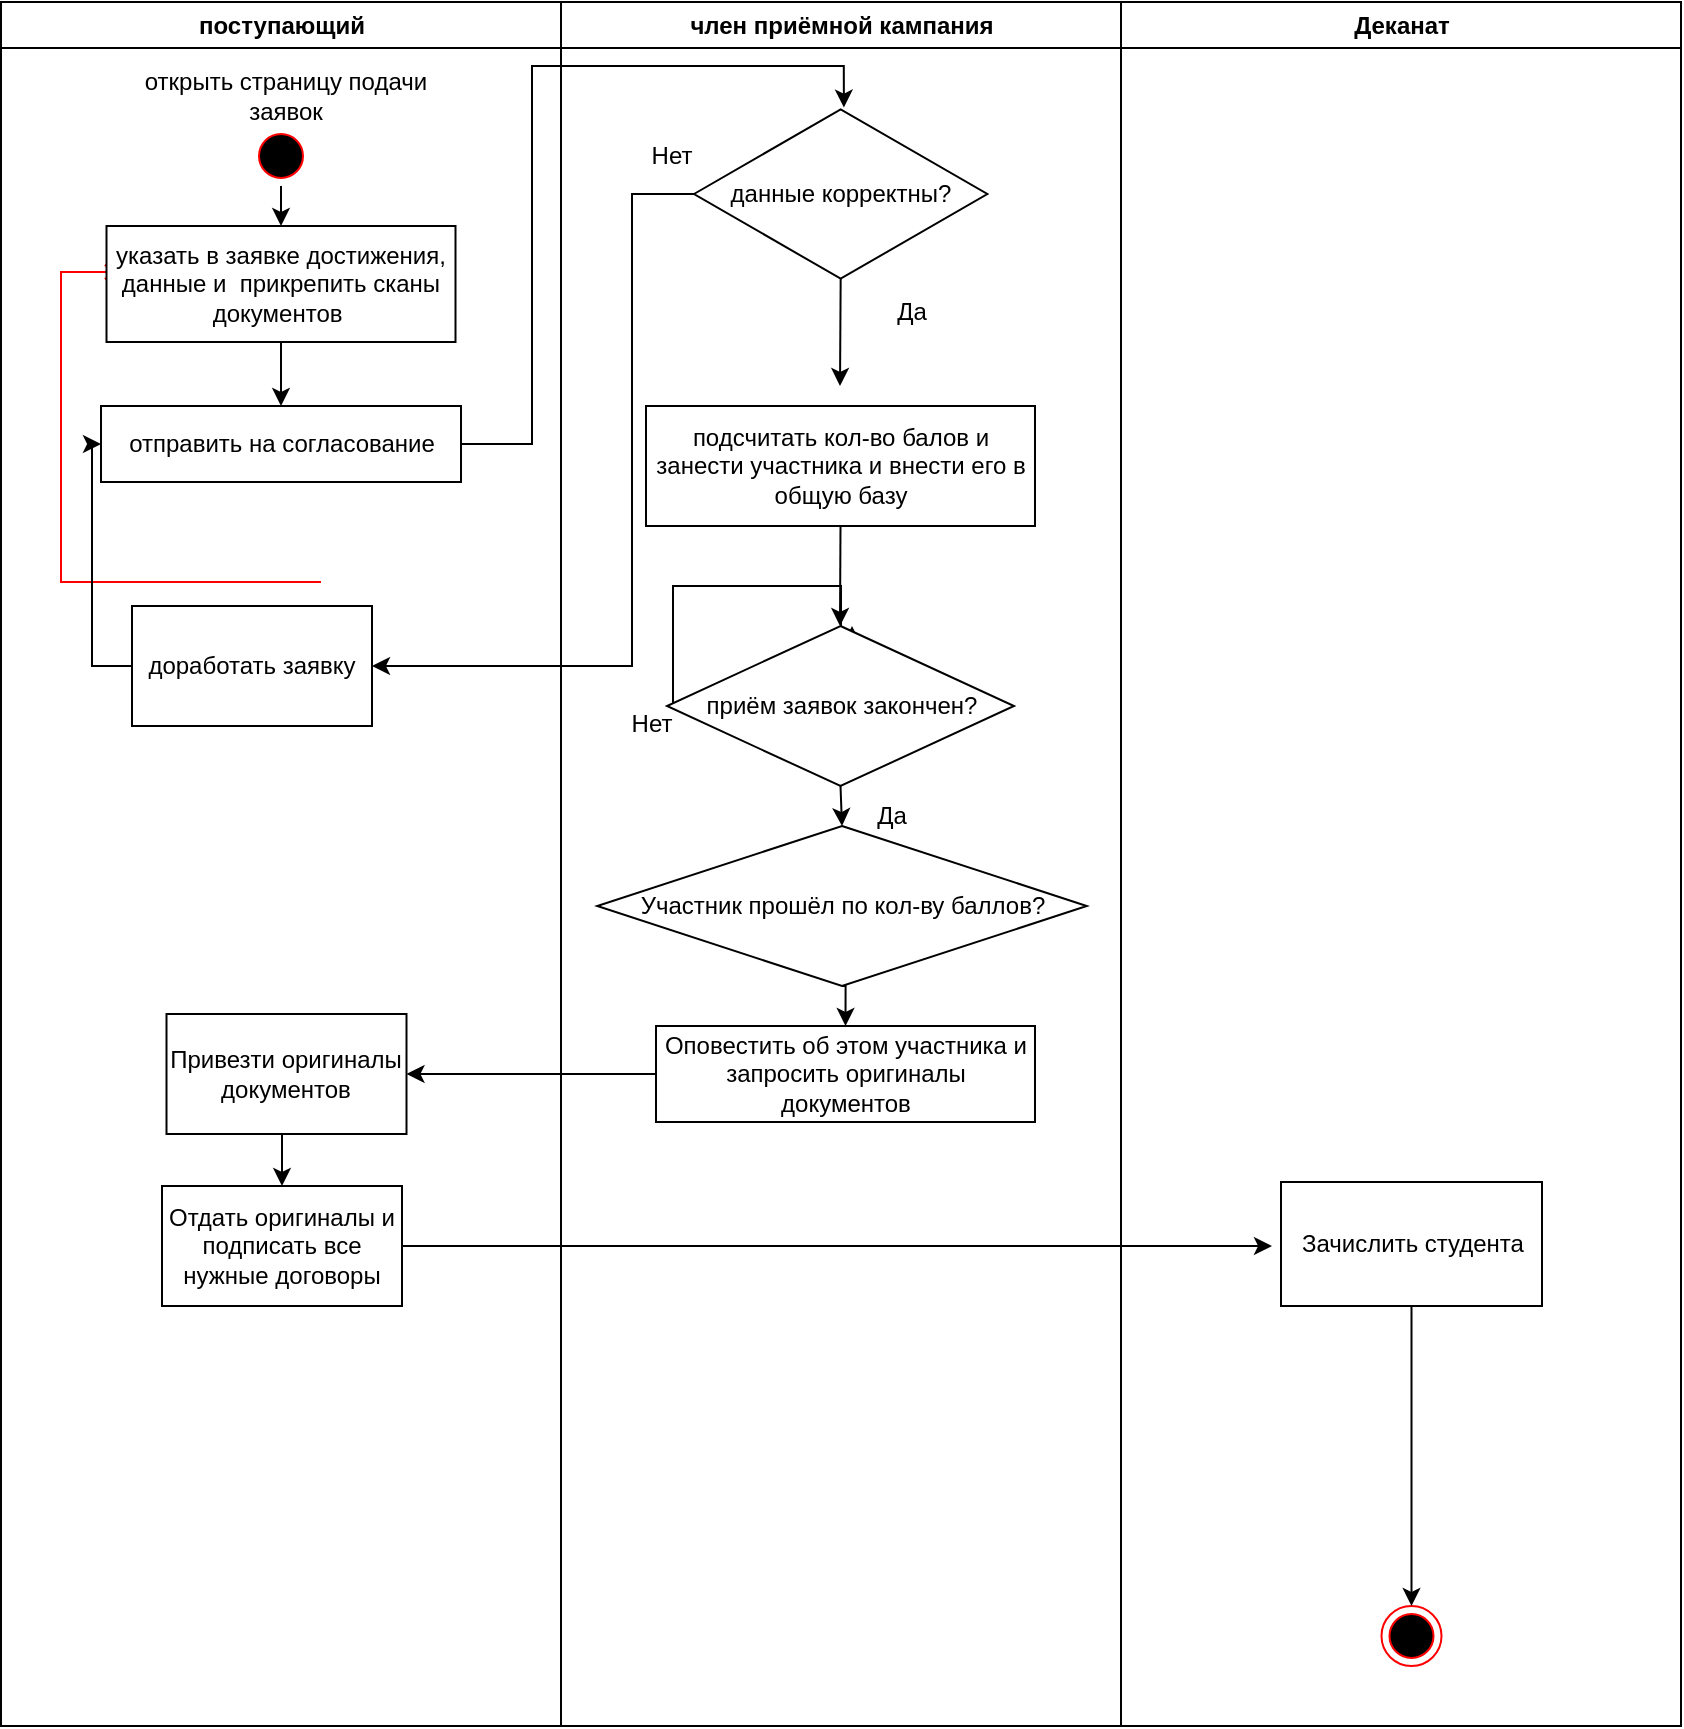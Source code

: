 <mxfile version="21.2.1" type="github">
  <diagram name="Page-1" id="e7e014a7-5840-1c2e-5031-d8a46d1fe8dd">
    <mxGraphModel dx="1909" dy="1116" grid="1" gridSize="10" guides="1" tooltips="1" connect="1" arrows="1" fold="1" page="1" pageScale="1" pageWidth="1169" pageHeight="826" background="none" math="0" shadow="0">
      <root>
        <mxCell id="0" />
        <mxCell id="1" parent="0" />
        <mxCell id="2" value="поступающий" style="swimlane;whiteSpace=wrap" parent="1" vertex="1">
          <mxGeometry x="164.5" y="128" width="280" height="862" as="geometry" />
        </mxCell>
        <mxCell id="8AVhBNLxLf88ExCwK8Bf-46" style="edgeStyle=orthogonalEdgeStyle;rounded=0;orthogonalLoop=1;jettySize=auto;html=1;exitX=0.5;exitY=1;exitDx=0;exitDy=0;" edge="1" parent="2" source="5" target="8AVhBNLxLf88ExCwK8Bf-45">
          <mxGeometry relative="1" as="geometry" />
        </mxCell>
        <mxCell id="5" value="" style="ellipse;shape=startState;fillColor=#000000;strokeColor=#ff0000;" parent="2" vertex="1">
          <mxGeometry x="125" y="62" width="30" height="30" as="geometry" />
        </mxCell>
        <mxCell id="12" value="" style="edgeStyle=elbowEdgeStyle;elbow=horizontal;strokeColor=#FF0000;endArrow=open;endFill=1;rounded=0" parent="2" source="10" edge="1">
          <mxGeometry width="100" height="100" relative="1" as="geometry">
            <mxPoint x="160" y="290" as="sourcePoint" />
            <mxPoint x="60" y="135" as="targetPoint" />
            <Array as="points">
              <mxPoint x="30" y="250" />
            </Array>
          </mxGeometry>
        </mxCell>
        <mxCell id="8AVhBNLxLf88ExCwK8Bf-49" style="edgeStyle=orthogonalEdgeStyle;rounded=0;orthogonalLoop=1;jettySize=auto;html=1;exitX=0.5;exitY=1;exitDx=0;exitDy=0;entryX=0.5;entryY=0;entryDx=0;entryDy=0;" edge="1" parent="2" source="8AVhBNLxLf88ExCwK8Bf-45" target="8AVhBNLxLf88ExCwK8Bf-47">
          <mxGeometry relative="1" as="geometry" />
        </mxCell>
        <mxCell id="8AVhBNLxLf88ExCwK8Bf-45" value="указать в заявке достижения,&lt;br&gt;данные и&amp;nbsp; прикрепить сканы документов&amp;nbsp;" style="rounded=0;whiteSpace=wrap;html=1;" vertex="1" parent="2">
          <mxGeometry x="52.75" y="112" width="174.5" height="58" as="geometry" />
        </mxCell>
        <mxCell id="8AVhBNLxLf88ExCwK8Bf-43" value="открыть страницу подачи заявок" style="text;html=1;strokeColor=none;fillColor=none;align=center;verticalAlign=middle;whiteSpace=wrap;rounded=0;" vertex="1" parent="2">
          <mxGeometry x="52.75" y="32" width="180" height="30" as="geometry" />
        </mxCell>
        <mxCell id="8AVhBNLxLf88ExCwK8Bf-47" value="отправить на согласование" style="rounded=0;whiteSpace=wrap;html=1;" vertex="1" parent="2">
          <mxGeometry x="50" y="202" width="180" height="38" as="geometry" />
        </mxCell>
        <mxCell id="8AVhBNLxLf88ExCwK8Bf-57" style="edgeStyle=orthogonalEdgeStyle;rounded=0;orthogonalLoop=1;jettySize=auto;html=1;exitX=0;exitY=0.5;exitDx=0;exitDy=0;entryX=0;entryY=0.5;entryDx=0;entryDy=0;" edge="1" parent="2" source="8AVhBNLxLf88ExCwK8Bf-55" target="8AVhBNLxLf88ExCwK8Bf-47">
          <mxGeometry relative="1" as="geometry" />
        </mxCell>
        <mxCell id="8AVhBNLxLf88ExCwK8Bf-55" value="доработать заявку" style="rounded=0;whiteSpace=wrap;html=1;" vertex="1" parent="2">
          <mxGeometry x="65.5" y="302" width="120" height="60" as="geometry" />
        </mxCell>
        <mxCell id="8AVhBNLxLf88ExCwK8Bf-77" style="edgeStyle=orthogonalEdgeStyle;rounded=0;orthogonalLoop=1;jettySize=auto;html=1;exitX=0.5;exitY=1;exitDx=0;exitDy=0;entryX=0.5;entryY=0;entryDx=0;entryDy=0;" edge="1" parent="2" source="8AVhBNLxLf88ExCwK8Bf-74" target="8AVhBNLxLf88ExCwK8Bf-76">
          <mxGeometry relative="1" as="geometry" />
        </mxCell>
        <mxCell id="8AVhBNLxLf88ExCwK8Bf-74" value="Привезти оригиналы документов" style="rounded=0;whiteSpace=wrap;html=1;" vertex="1" parent="2">
          <mxGeometry x="82.75" y="506" width="120" height="60" as="geometry" />
        </mxCell>
        <mxCell id="8AVhBNLxLf88ExCwK8Bf-94" style="edgeStyle=orthogonalEdgeStyle;rounded=0;orthogonalLoop=1;jettySize=auto;html=1;exitX=1;exitY=0.5;exitDx=0;exitDy=0;" edge="1" parent="2" source="8AVhBNLxLf88ExCwK8Bf-76">
          <mxGeometry relative="1" as="geometry">
            <mxPoint x="635.5" y="622" as="targetPoint" />
          </mxGeometry>
        </mxCell>
        <mxCell id="8AVhBNLxLf88ExCwK8Bf-76" value="Отдать оригиналы и подписать все нужные договоры" style="rounded=0;whiteSpace=wrap;html=1;" vertex="1" parent="2">
          <mxGeometry x="80.5" y="592" width="120" height="60" as="geometry" />
        </mxCell>
        <mxCell id="3" value="член приёмной кампания" style="swimlane;whiteSpace=wrap;startSize=23;" parent="1" vertex="1">
          <mxGeometry x="444.5" y="128" width="280" height="862" as="geometry" />
        </mxCell>
        <mxCell id="8AVhBNLxLf88ExCwK8Bf-51" value="данные корректны?" style="html=1;whiteSpace=wrap;aspect=fixed;shape=isoRectangle;" vertex="1" parent="3">
          <mxGeometry x="66.5" y="52" width="146.67" height="88" as="geometry" />
        </mxCell>
        <mxCell id="8AVhBNLxLf88ExCwK8Bf-58" value="Нет" style="text;html=1;strokeColor=none;fillColor=none;align=center;verticalAlign=middle;whiteSpace=wrap;rounded=0;" vertex="1" parent="3">
          <mxGeometry x="25.5" y="62" width="60" height="30" as="geometry" />
        </mxCell>
        <mxCell id="8AVhBNLxLf88ExCwK8Bf-59" value="Да" style="text;html=1;strokeColor=none;fillColor=none;align=center;verticalAlign=middle;whiteSpace=wrap;rounded=0;" vertex="1" parent="3">
          <mxGeometry x="145.5" y="140" width="60" height="30" as="geometry" />
        </mxCell>
        <mxCell id="8AVhBNLxLf88ExCwK8Bf-60" value="подсчитать кол-во балов и занести участника и внести его в общую базу" style="rounded=0;whiteSpace=wrap;html=1;" vertex="1" parent="3">
          <mxGeometry x="42.5" y="202" width="194.5" height="60" as="geometry" />
        </mxCell>
        <mxCell id="8AVhBNLxLf88ExCwK8Bf-67" style="edgeStyle=orthogonalEdgeStyle;rounded=0;orthogonalLoop=1;jettySize=auto;html=1;exitX=0;exitY=0.5;exitDx=0;exitDy=0;" edge="1" parent="3" source="8AVhBNLxLf88ExCwK8Bf-63">
          <mxGeometry relative="1" as="geometry">
            <mxPoint x="145.5" y="312" as="targetPoint" />
            <Array as="points">
              <mxPoint x="56" y="352" />
              <mxPoint x="56" y="292" />
              <mxPoint x="140" y="292" />
              <mxPoint x="140" y="332" />
              <mxPoint x="146" y="332" />
            </Array>
          </mxGeometry>
        </mxCell>
        <mxCell id="8AVhBNLxLf88ExCwK8Bf-70" style="edgeStyle=orthogonalEdgeStyle;rounded=0;orthogonalLoop=1;jettySize=auto;html=1;exitX=0.5;exitY=1;exitDx=0;exitDy=0;entryX=0.5;entryY=0;entryDx=0;entryDy=0;" edge="1" parent="3" source="8AVhBNLxLf88ExCwK8Bf-63" target="8AVhBNLxLf88ExCwK8Bf-69">
          <mxGeometry relative="1" as="geometry" />
        </mxCell>
        <mxCell id="8AVhBNLxLf88ExCwK8Bf-63" value="приём заявок закончен?" style="rhombus;whiteSpace=wrap;html=1;" vertex="1" parent="3">
          <mxGeometry x="53" y="312" width="173.5" height="80" as="geometry" />
        </mxCell>
        <mxCell id="8AVhBNLxLf88ExCwK8Bf-68" value="Нет" style="text;html=1;strokeColor=none;fillColor=none;align=center;verticalAlign=middle;whiteSpace=wrap;rounded=0;" vertex="1" parent="3">
          <mxGeometry x="15.5" y="346" width="60" height="30" as="geometry" />
        </mxCell>
        <mxCell id="8AVhBNLxLf88ExCwK8Bf-73" style="edgeStyle=orthogonalEdgeStyle;rounded=0;orthogonalLoop=1;jettySize=auto;html=1;exitX=0.5;exitY=1;exitDx=0;exitDy=0;entryX=0.5;entryY=0;entryDx=0;entryDy=0;" edge="1" parent="3" source="8AVhBNLxLf88ExCwK8Bf-69" target="8AVhBNLxLf88ExCwK8Bf-72">
          <mxGeometry relative="1" as="geometry" />
        </mxCell>
        <mxCell id="8AVhBNLxLf88ExCwK8Bf-69" value="Участник прошёл по кол-ву баллов?" style="rhombus;whiteSpace=wrap;html=1;" vertex="1" parent="3">
          <mxGeometry x="18.13" y="412" width="244.75" height="80" as="geometry" />
        </mxCell>
        <mxCell id="8AVhBNLxLf88ExCwK8Bf-71" value="Да" style="text;html=1;strokeColor=none;fillColor=none;align=center;verticalAlign=middle;whiteSpace=wrap;rounded=0;" vertex="1" parent="3">
          <mxGeometry x="135.5" y="392" width="60" height="30" as="geometry" />
        </mxCell>
        <mxCell id="8AVhBNLxLf88ExCwK8Bf-72" value="Оповестить об этом участника и запросить оригиналы документов" style="rounded=0;whiteSpace=wrap;html=1;" vertex="1" parent="3">
          <mxGeometry x="47.5" y="512" width="189.5" height="48" as="geometry" />
        </mxCell>
        <mxCell id="8AVhBNLxLf88ExCwK8Bf-53" style="edgeStyle=orthogonalEdgeStyle;rounded=0;orthogonalLoop=1;jettySize=auto;html=1;exitX=1;exitY=0.5;exitDx=0;exitDy=0;entryX=0.511;entryY=0.009;entryDx=0;entryDy=0;entryPerimeter=0;" edge="1" parent="1" source="8AVhBNLxLf88ExCwK8Bf-47" target="8AVhBNLxLf88ExCwK8Bf-51">
          <mxGeometry relative="1" as="geometry">
            <Array as="points">
              <mxPoint x="430" y="349" />
              <mxPoint x="430" y="160" />
              <mxPoint x="586" y="160" />
            </Array>
          </mxGeometry>
        </mxCell>
        <mxCell id="8AVhBNLxLf88ExCwK8Bf-54" value="" style="endArrow=classic;html=1;rounded=0;exitX=0.5;exitY=0.982;exitDx=0;exitDy=0;exitPerimeter=0;" edge="1" parent="1" source="8AVhBNLxLf88ExCwK8Bf-51">
          <mxGeometry width="50" height="50" relative="1" as="geometry">
            <mxPoint x="640" y="400" as="sourcePoint" />
            <mxPoint x="584" y="320" as="targetPoint" />
          </mxGeometry>
        </mxCell>
        <mxCell id="8AVhBNLxLf88ExCwK8Bf-56" value="" style="edgeStyle=orthogonalEdgeStyle;rounded=0;orthogonalLoop=1;jettySize=auto;html=1;entryX=1;entryY=0.5;entryDx=0;entryDy=0;" edge="1" parent="1" source="8AVhBNLxLf88ExCwK8Bf-51" target="8AVhBNLxLf88ExCwK8Bf-55">
          <mxGeometry relative="1" as="geometry">
            <Array as="points">
              <mxPoint x="480" y="224" />
              <mxPoint x="480" y="460" />
            </Array>
          </mxGeometry>
        </mxCell>
        <mxCell id="8AVhBNLxLf88ExCwK8Bf-61" value="" style="endArrow=classic;html=1;rounded=0;exitX=0.5;exitY=1;exitDx=0;exitDy=0;" edge="1" parent="1" source="8AVhBNLxLf88ExCwK8Bf-60">
          <mxGeometry width="50" height="50" relative="1" as="geometry">
            <mxPoint x="640" y="490" as="sourcePoint" />
            <mxPoint x="584" y="440" as="targetPoint" />
          </mxGeometry>
        </mxCell>
        <mxCell id="8AVhBNLxLf88ExCwK8Bf-75" style="edgeStyle=orthogonalEdgeStyle;rounded=0;orthogonalLoop=1;jettySize=auto;html=1;exitX=0;exitY=0.5;exitDx=0;exitDy=0;" edge="1" parent="1" source="8AVhBNLxLf88ExCwK8Bf-72" target="8AVhBNLxLf88ExCwK8Bf-74">
          <mxGeometry relative="1" as="geometry" />
        </mxCell>
        <mxCell id="8AVhBNLxLf88ExCwK8Bf-79" value="Деканат" style="swimlane;whiteSpace=wrap;startSize=23;" vertex="1" parent="1">
          <mxGeometry x="724.5" y="128" width="280" height="862" as="geometry" />
        </mxCell>
        <mxCell id="8AVhBNLxLf88ExCwK8Bf-80" value="" style="ellipse;shape=endState;fillColor=#000000;strokeColor=#ff0000" vertex="1" parent="8AVhBNLxLf88ExCwK8Bf-79">
          <mxGeometry x="130.25" y="802" width="30" height="30" as="geometry" />
        </mxCell>
        <mxCell id="8AVhBNLxLf88ExCwK8Bf-95" style="edgeStyle=orthogonalEdgeStyle;rounded=0;orthogonalLoop=1;jettySize=auto;html=1;exitX=0.5;exitY=1;exitDx=0;exitDy=0;" edge="1" parent="8AVhBNLxLf88ExCwK8Bf-79" source="8AVhBNLxLf88ExCwK8Bf-93" target="8AVhBNLxLf88ExCwK8Bf-80">
          <mxGeometry relative="1" as="geometry" />
        </mxCell>
        <mxCell id="8AVhBNLxLf88ExCwK8Bf-93" value="Зачислить студента" style="rounded=0;whiteSpace=wrap;html=1;" vertex="1" parent="8AVhBNLxLf88ExCwK8Bf-79">
          <mxGeometry x="80" y="590" width="130.5" height="62" as="geometry" />
        </mxCell>
      </root>
    </mxGraphModel>
  </diagram>
</mxfile>
